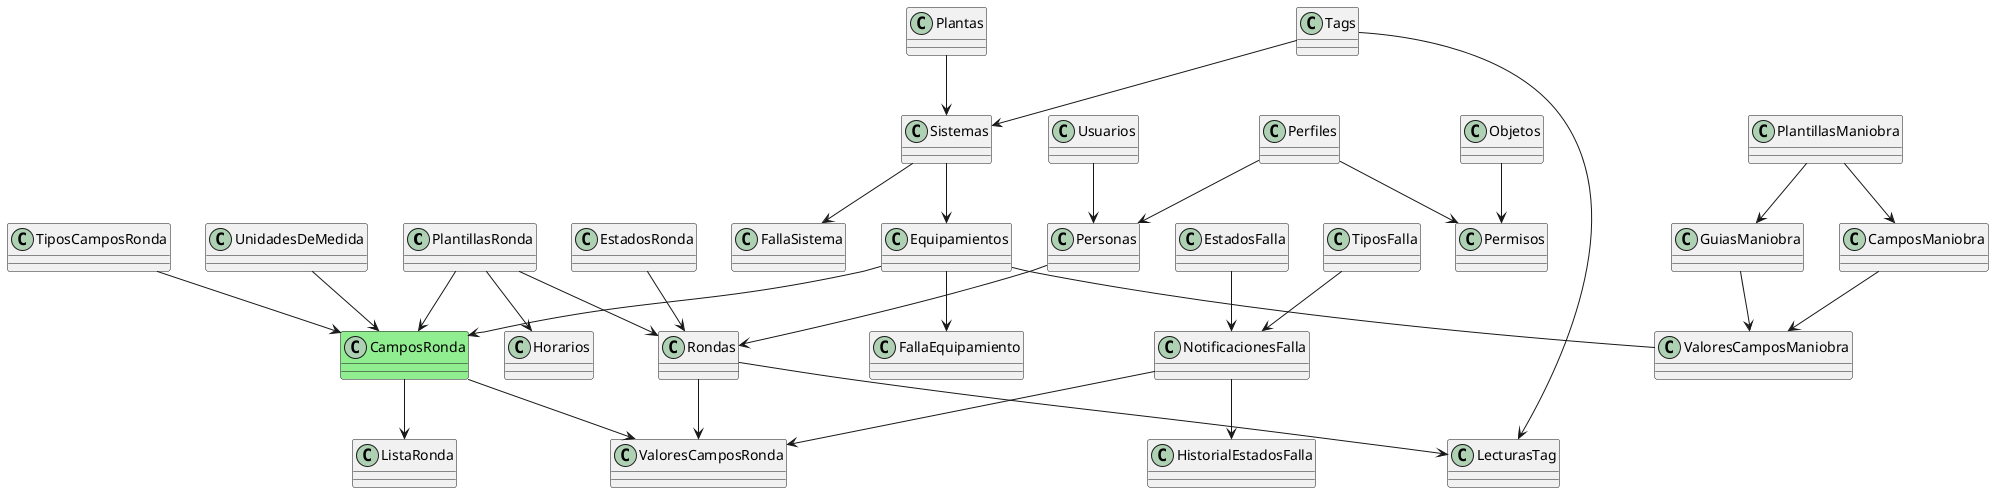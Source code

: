@startuml
class PlantillasRonda {
}
class CamposRonda #lightgreen {
}

PlantillasRonda --> CamposRonda
PlantillasRonda --> Horarios
PlantillasRonda --> Rondas
Rondas --> ValoresCamposRonda
Rondas --> LecturasTag
EstadosRonda --> Rondas
CamposRonda --> ValoresCamposRonda
CamposRonda --> ListaRonda
TiposCamposRonda --> CamposRonda
UnidadesDeMedida --> CamposRonda
Equipamientos --> CamposRonda
Equipamientos -- ValoresCamposManiobra
Equipamientos --> FallaEquipamiento
Sistemas --> Equipamientos
Sistemas --> FallaSistema
Plantas --> Sistemas
CamposManiobra --> ValoresCamposManiobra
PlantillasManiobra --> CamposManiobra
PlantillasManiobra --> GuiasManiobra
GuiasManiobra --> ValoresCamposManiobra
Personas --> Rondas
Usuarios --> Personas
Perfiles --> Personas
Perfiles --> Permisos
Objetos --> Permisos
Tags --> Sistemas
Tags --> LecturasTag
NotificacionesFalla --> ValoresCamposRonda
NotificacionesFalla --> HistorialEstadosFalla
TiposFalla --> NotificacionesFalla
EstadosFalla --> NotificacionesFalla
@enduml